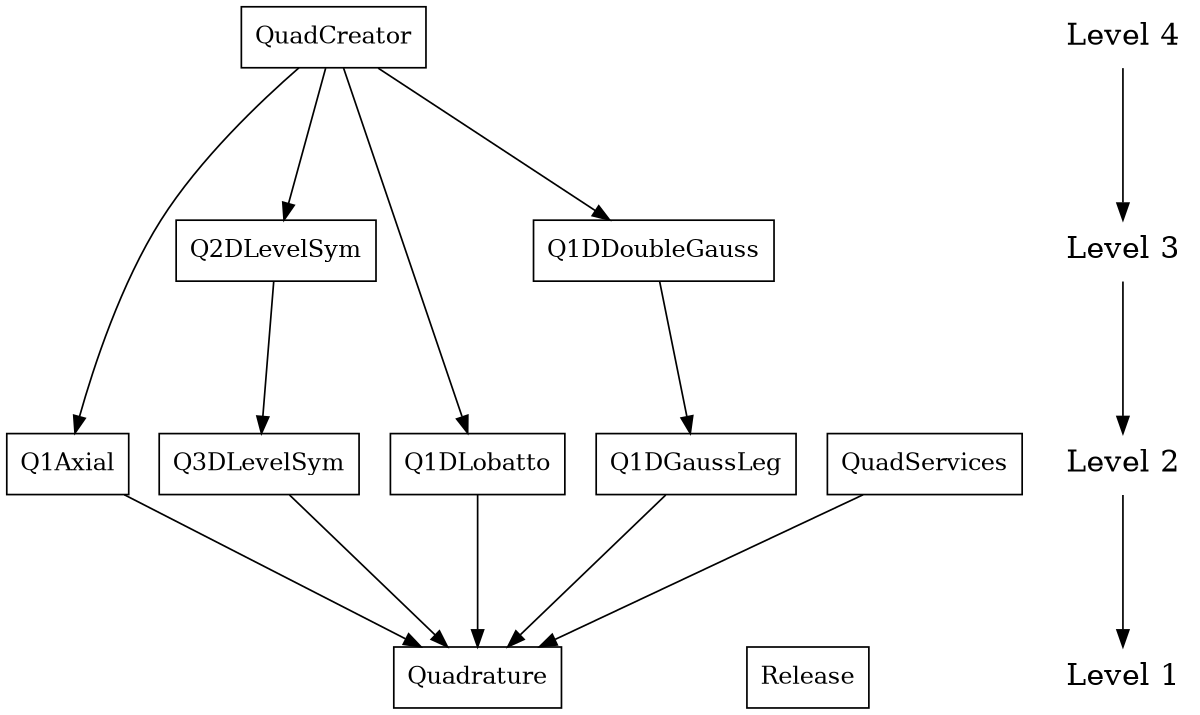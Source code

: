 digraph quadrature_package_level {

    /* graph attributes */
    center=1;
    size="8,14";
    ranksep=1.25;

    /* package nodes */
    Q1Axial [shape=box, color=black, label="Q1Axial"];
    Q1DGaussLeg [shape=box, color=black, label="Q1DGaussLeg"];
    Q2DLevelSym [shape=box, color=black, label="Q2DLevelSym"];
    Q3DLevelSym [shape=box, color=black, label="Q3DLevelSym"];
    QuadServices [shape=box, color=black, label="QuadServices"];
    Release [shape=box, color=black, label="Release"];
    Quadrature [shape=box, color=black, label="Quadrature"];
    QuadCreator [shape=box, color=black, label="QuadCreator"];
    Q1DLobatto [shape=box, color=black, label="Q1DLobatto"];
    Q1DDoubleGauss [shape=box, color=black, label="Q1DDoubleGauss"];

    /* level dependencies */
    Q1Axial -> { Quadrature };
    Q1DGaussLeg -> { Quadrature };
    Q2DLevelSym -> { Q3DLevelSym };
    Q3DLevelSym -> { Quadrature };
    QuadServices -> { Quadrature };
    Release -> { };
    Quadrature -> { };
    QuadCreator -> { Q1DLobatto Q1DDoubleGauss Q1Axial Q2DLevelSym };
    Q1DLobatto -> { Quadrature };
    Q1DDoubleGauss -> { Q1DGaussLeg };

    /* Levels */
    l1 [shape=plaintext, label="Level 1", fontsize=18];
    l2 [shape=plaintext, label="Level 2", fontsize=18];
    l3 [shape=plaintext, label="Level 3", fontsize=18];
    l4 [shape=plaintext, label="Level 4", fontsize=18];

    l4 -> l3 -> l2 -> l1;

    {rank=same; l1 Quadrature Release };
    {rank=same; l2 Q1DGaussLeg QuadServices Q3DLevelSym Q1Axial Q1DLobatto };
    {rank=same; l3 Q1DDoubleGauss Q2DLevelSym};
    {rank=same; l4 QuadCreator};

}
